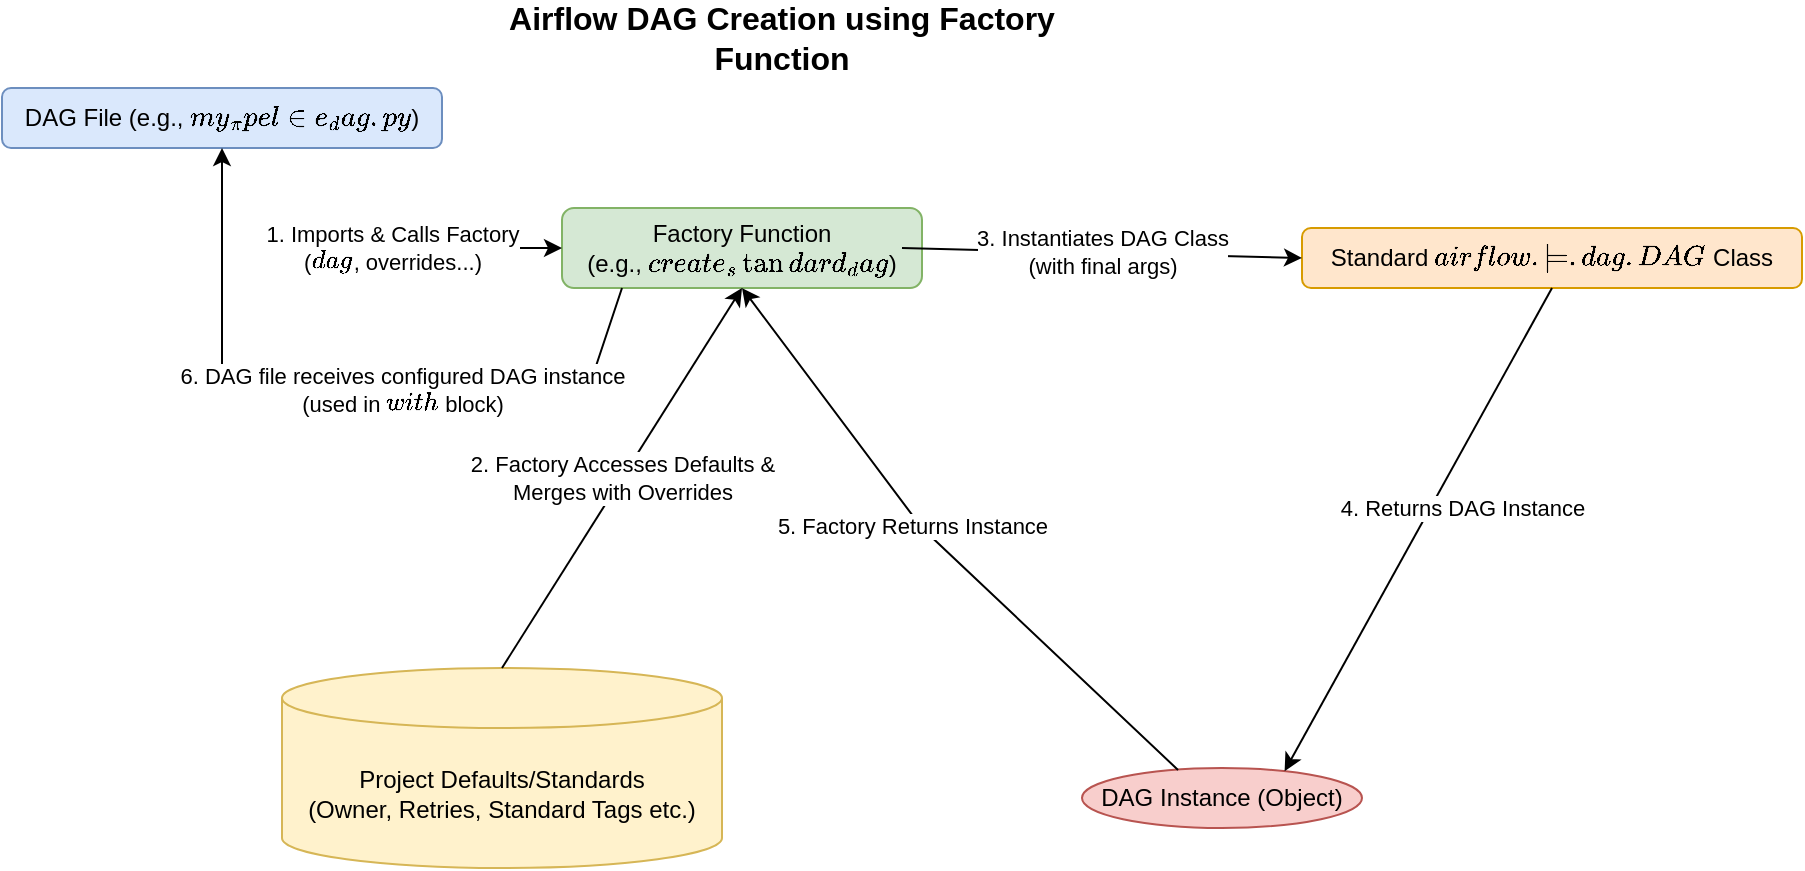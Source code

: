 <mxfile>
    <diagram id="YhUncSPGHS1Z8SVNTWDY" name="Page-1">
        <mxGraphModel dx="1011" dy="620" grid="1" gridSize="10" guides="1" tooltips="1" connect="1" arrows="1" fold="1" page="1" pageScale="1" pageWidth="850" pageHeight="1100" math="0" shadow="0">
            <root>
                <mxCell id="0"/>
                <mxCell id="1" parent="0"/>
                <mxCell id="lQ8-b25vOqfVb6r5Yw3G-1" value="DAG File (e.g., `my_pipeline_dag.py`)" style="rounded=1;whiteSpace=wrap;html=1;fillColor=#dae8fc;strokeColor=#6c8ebf;" parent="1" vertex="1">
                    <mxGeometry x="10" y="80" width="220" height="30" as="geometry"/>
                </mxCell>
                <mxCell id="lQ8-b25vOqfVb6r5Yw3G-2" value="Factory Function&lt;br&gt;(e.g., `create_standard_dag`)" style="rounded=1;whiteSpace=wrap;html=1;fillColor=#d5e8d4;strokeColor=#82b366;" parent="1" vertex="1">
                    <mxGeometry x="290" y="140" width="180" height="40" as="geometry"/>
                </mxCell>
                <mxCell id="lQ8-b25vOqfVb6r5Yw3G-3" value="Standard `airflow.models.dag.DAG` Class" style="rounded=1;whiteSpace=wrap;html=1;fillColor=#ffe6cc;strokeColor=#d79b00;" parent="1" vertex="1">
                    <mxGeometry x="660" y="150" width="250" height="30" as="geometry"/>
                </mxCell>
                <mxCell id="lQ8-b25vOqfVb6r5Yw3G-4" value="DAG Instance (Object)" style="ellipse;whiteSpace=wrap;html=1;fillColor=#f8cecc;strokeColor=#b85450;" parent="1" vertex="1">
                    <mxGeometry x="550" y="420" width="140" height="30" as="geometry"/>
                </mxCell>
                <mxCell id="lQ8-b25vOqfVb6r5Yw3G-5" value="" style="endArrow=classic;html=1;rounded=0;entryX=0;entryY=0.5;entryDx=0;entryDy=0;" parent="1" target="lQ8-b25vOqfVb6r5Yw3G-2" edge="1">
                    <mxGeometry width="50" height="50" relative="1" as="geometry">
                        <mxPoint x="200" y="160" as="sourcePoint"/>
                        <mxPoint x="250" y="110" as="targetPoint"/>
                    </mxGeometry>
                </mxCell>
                <mxCell id="lQ8-b25vOqfVb6r5Yw3G-6" value="1. Imports &amp;amp; Calls Factory&lt;br&gt;(`dag_id`, overrides...)" style="edgeLabel;html=1;align=center;verticalAlign=middle;resizable=0;points=[];" parent="lQ8-b25vOqfVb6r5Yw3G-5" vertex="1" connectable="0">
                    <mxGeometry width="150" height="40" relative="1" as="geometry">
                        <mxPoint x="-115" y="-20" as="offset"/>
                    </mxGeometry>
                </mxCell>
                <mxCell id="lQ8-b25vOqfVb6r5Yw3G-7" value="" style="endArrow=classic;html=1;rounded=0;entryX=0;entryY=0.5;entryDx=0;entryDy=0;" parent="1" target="lQ8-b25vOqfVb6r5Yw3G-3" edge="1">
                    <mxGeometry width="50" height="50" relative="1" as="geometry">
                        <mxPoint x="460" y="160" as="sourcePoint"/>
                        <mxPoint x="510" y="110" as="targetPoint"/>
                    </mxGeometry>
                </mxCell>
                <mxCell id="lQ8-b25vOqfVb6r5Yw3G-8" value="3. Instantiates DAG Class&lt;br&gt;(with final args)" style="edgeLabel;html=1;align=center;verticalAlign=middle;resizable=0;points=[];" parent="lQ8-b25vOqfVb6r5Yw3G-7" vertex="1" connectable="0">
                    <mxGeometry width="150" height="40" relative="1" as="geometry">
                        <mxPoint x="-75" y="-20" as="offset"/>
                    </mxGeometry>
                </mxCell>
                <mxCell id="lQ8-b25vOqfVb6r5Yw3G-12" value="" style="endArrow=classic;html=1;rounded=0;exitX=0.5;exitY=1;exitDx=0;exitDy=0;entryX=0.75;entryY=0;entryDx=0;entryDy=0;" parent="1" source="lQ8-b25vOqfVb6r5Yw3G-3" target="lQ8-b25vOqfVb6r5Yw3G-4" edge="1">
                    <mxGeometry width="50" height="50" relative="1" as="geometry">
                        <mxPoint x="650" y="210" as="sourcePoint"/>
                        <mxPoint x="530" y="340" as="targetPoint"/>
                        <Array as="points"/>
                    </mxGeometry>
                </mxCell>
                <mxCell id="lQ8-b25vOqfVb6r5Yw3G-13" value="4. Returns DAG Instance" style="edgeLabel;html=1;align=center;verticalAlign=middle;resizable=0;points=[];" parent="lQ8-b25vOqfVb6r5Yw3G-12" vertex="1" connectable="0">
                    <mxGeometry width="150" height="30" relative="1" as="geometry">
                        <mxPoint x="-53" y="-26" as="offset"/>
                    </mxGeometry>
                </mxCell>
                <mxCell id="lQ8-b25vOqfVb6r5Yw3G-14" value="" style="endArrow=classic;html=1;rounded=0;exitX=0.343;exitY=0.033;exitDx=0;exitDy=0;entryX=0.5;entryY=1;entryDx=0;entryDy=0;exitPerimeter=0;" parent="1" source="lQ8-b25vOqfVb6r5Yw3G-4" target="lQ8-b25vOqfVb6r5Yw3G-2" edge="1">
                    <mxGeometry width="50" height="50" relative="1" as="geometry">
                        <mxPoint x="480" y="310" as="sourcePoint"/>
                        <mxPoint x="380" y="200" as="targetPoint"/>
                        <Array as="points">
                            <mxPoint x="470" y="300"/>
                        </Array>
                    </mxGeometry>
                </mxCell>
                <mxCell id="lQ8-b25vOqfVb6r5Yw3G-15" value="5. Factory Returns Instance" style="edgeLabel;html=1;align=center;verticalAlign=middle;resizable=0;points=[];" parent="lQ8-b25vOqfVb6r5Yw3G-14" vertex="1" connectable="0">
                    <mxGeometry width="160" height="30" relative="1" as="geometry">
                        <mxPoint x="-95" y="-25" as="offset"/>
                    </mxGeometry>
                </mxCell>
                <mxCell id="lQ8-b25vOqfVb6r5Yw3G-16" value="" style="endArrow=classic;html=1;rounded=0;entryX=0.5;entryY=1;entryDx=0;entryDy=0;" parent="1" target="lQ8-b25vOqfVb6r5Yw3G-1" edge="1">
                    <mxGeometry width="50" height="50" relative="1" as="geometry">
                        <mxPoint x="320" y="180" as="sourcePoint"/>
                        <mxPoint x="200" y="160" as="targetPoint"/>
                        <Array as="points">
                            <mxPoint x="300" y="240"/>
                            <mxPoint x="250" y="240"/>
                            <mxPoint x="120" y="240"/>
                            <mxPoint x="120" y="160"/>
                        </Array>
                    </mxGeometry>
                </mxCell>
                <mxCell id="lQ8-b25vOqfVb6r5Yw3G-17" value="6. DAG file receives configured DAG instance&lt;br&gt;(used in `with` block)" style="edgeLabel;html=1;align=center;verticalAlign=middle;resizable=0;points=[];" parent="lQ8-b25vOqfVb6r5Yw3G-16" vertex="1" connectable="0">
                    <mxGeometry width="250" height="40" relative="1" as="geometry">
                        <mxPoint x="-92" y="-29" as="offset"/>
                    </mxGeometry>
                </mxCell>
                <mxCell id="lQ8-b25vOqfVb6r5Yw3G-19" value="Project Defaults/Standards&lt;br&gt;(Owner, Retries, Standard Tags etc.)" style="shape=cylinder3;whiteSpace=wrap;html=1;boundedLbl=1;backgroundOutline=1;size=15;fillColor=#fff2cc;strokeColor=#d6b656;" parent="1" vertex="1">
                    <mxGeometry x="150" y="370" width="220" height="100" as="geometry"/>
                </mxCell>
                <mxCell id="lQ8-b25vOqfVb6r5Yw3G-20" value="" style="endArrow=classic;html=1;rounded=0;exitX=0.5;exitY=0;exitDx=0;exitDy=0;entryX=0.5;entryY=1;entryDx=0;entryDy=0;" parent="1" source="lQ8-b25vOqfVb6r5Yw3G-19" target="lQ8-b25vOqfVb6r5Yw3G-2" edge="1">
                    <mxGeometry width="50" height="50" relative="1" as="geometry">
                        <mxPoint x="370" y="230" as="sourcePoint"/>
                        <mxPoint x="420" y="180" as="targetPoint"/>
                    </mxGeometry>
                </mxCell>
                <mxCell id="lQ8-b25vOqfVb6r5Yw3G-21" value="2. Factory Accesses Defaults &amp;amp;&lt;br&gt;Merges with Overrides" style="edgeLabel;html=1;align=center;verticalAlign=middle;resizable=0;points=[];" parent="lQ8-b25vOqfVb6r5Yw3G-20" vertex="1" connectable="0">
                    <mxGeometry width="180" height="40" relative="1" as="geometry">
                        <mxPoint x="-90" y="-20" as="offset"/>
                    </mxGeometry>
                </mxCell>
                <mxCell id="lQ8-b25vOqfVb6r5Yw3G-22" value="Airflow DAG Creation using Factory Function" style="text;html=1;strokeColor=none;fillColor=none;align=center;verticalAlign=middle;whiteSpace=wrap;rounded=0;fontSize=16;fontStyle=1" parent="1" vertex="1">
                    <mxGeometry x="230" y="40" width="340" height="30" as="geometry"/>
                </mxCell>
            </root>
        </mxGraphModel>
    </diagram>
</mxfile>